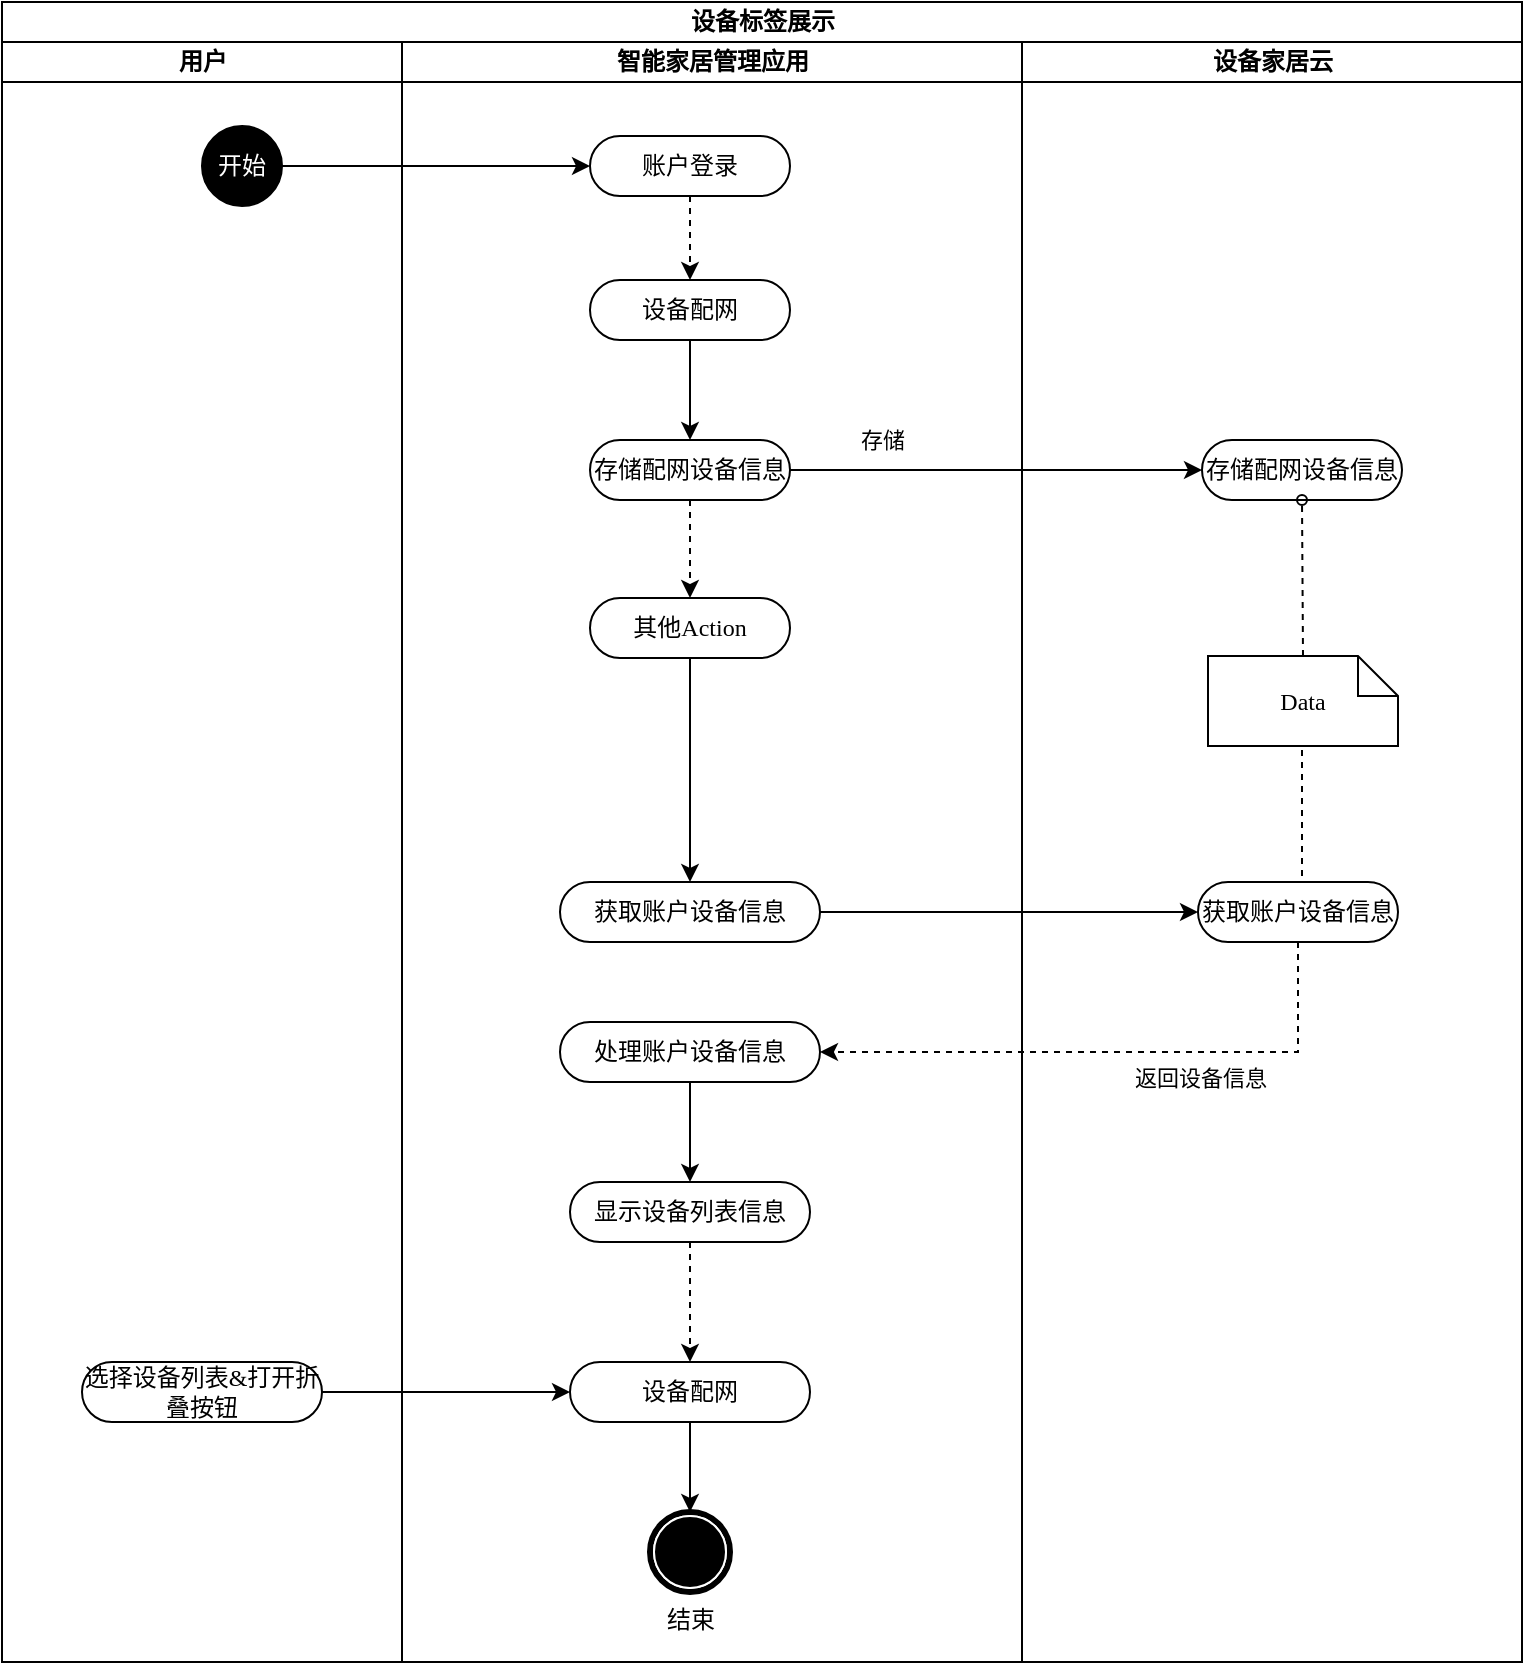 <mxfile version="13.4.2" type="github">
  <diagram name="Page-1" id="e7e014a7-5840-1c2e-5031-d8a46d1fe8dd">
    <mxGraphModel dx="1422" dy="794" grid="1" gridSize="10" guides="1" tooltips="1" connect="1" arrows="1" fold="1" page="1" pageScale="1" pageWidth="1169" pageHeight="826" background="#ffffff" math="0" shadow="0">
      <root>
        <mxCell id="0" />
        <mxCell id="1" parent="0" />
        <mxCell id="0t2InwsNAyhQKaK7oqDX-1" value="设备标签展示" style="swimlane;html=1;childLayout=stackLayout;startSize=20;rounded=0;shadow=0;comic=0;labelBackgroundColor=none;strokeWidth=1;fontFamily=Verdana;fontSize=12;align=center;" vertex="1" parent="1">
          <mxGeometry x="189" y="100" width="760" height="830" as="geometry" />
        </mxCell>
        <mxCell id="0t2InwsNAyhQKaK7oqDX-2" value="用户" style="swimlane;html=1;startSize=20;" vertex="1" parent="0t2InwsNAyhQKaK7oqDX-1">
          <mxGeometry y="20" width="200" height="810" as="geometry" />
        </mxCell>
        <mxCell id="0t2InwsNAyhQKaK7oqDX-3" value="选择设备列表&amp;amp;打开折叠按钮" style="rounded=1;whiteSpace=wrap;html=1;shadow=0;comic=0;labelBackgroundColor=none;strokeWidth=1;fontFamily=Verdana;fontSize=12;align=center;arcSize=50;" vertex="1" parent="0t2InwsNAyhQKaK7oqDX-2">
          <mxGeometry x="40" y="660" width="120" height="30" as="geometry" />
        </mxCell>
        <mxCell id="0t2InwsNAyhQKaK7oqDX-4" value="&lt;font color=&quot;#ffffff&quot;&gt;开始&lt;/font&gt;" style="ellipse;whiteSpace=wrap;html=1;rounded=0;shadow=0;comic=0;labelBackgroundColor=none;strokeWidth=1;fillColor=#000000;fontFamily=Verdana;fontSize=12;align=center;" vertex="1" parent="0t2InwsNAyhQKaK7oqDX-2">
          <mxGeometry x="100" y="42" width="40" height="40" as="geometry" />
        </mxCell>
        <mxCell id="0t2InwsNAyhQKaK7oqDX-5" value="智能家居管理应用" style="swimlane;html=1;startSize=20;" vertex="1" parent="0t2InwsNAyhQKaK7oqDX-1">
          <mxGeometry x="200" y="20" width="310" height="810" as="geometry" />
        </mxCell>
        <mxCell id="0t2InwsNAyhQKaK7oqDX-6" style="edgeStyle=orthogonalEdgeStyle;rounded=0;orthogonalLoop=1;jettySize=auto;html=1;exitX=0.5;exitY=1;exitDx=0;exitDy=0;dashed=1;" edge="1" parent="0t2InwsNAyhQKaK7oqDX-5" source="0t2InwsNAyhQKaK7oqDX-7" target="0t2InwsNAyhQKaK7oqDX-13">
          <mxGeometry relative="1" as="geometry" />
        </mxCell>
        <mxCell id="0t2InwsNAyhQKaK7oqDX-7" value="存储配网设备信息" style="rounded=1;whiteSpace=wrap;html=1;shadow=0;comic=0;labelBackgroundColor=none;strokeWidth=1;fontFamily=Verdana;fontSize=12;align=center;arcSize=50;" vertex="1" parent="0t2InwsNAyhQKaK7oqDX-5">
          <mxGeometry x="94" y="199" width="100" height="30" as="geometry" />
        </mxCell>
        <mxCell id="0t2InwsNAyhQKaK7oqDX-8" style="edgeStyle=orthogonalEdgeStyle;rounded=0;orthogonalLoop=1;jettySize=auto;html=1;exitX=0.5;exitY=1;exitDx=0;exitDy=0;entryX=0.5;entryY=0;entryDx=0;entryDy=0;" edge="1" parent="0t2InwsNAyhQKaK7oqDX-5" source="0t2InwsNAyhQKaK7oqDX-9" target="0t2InwsNAyhQKaK7oqDX-7">
          <mxGeometry relative="1" as="geometry" />
        </mxCell>
        <mxCell id="0t2InwsNAyhQKaK7oqDX-9" value="设备配网" style="rounded=1;whiteSpace=wrap;html=1;shadow=0;comic=0;labelBackgroundColor=none;strokeWidth=1;fontFamily=Verdana;fontSize=12;align=center;arcSize=50;" vertex="1" parent="0t2InwsNAyhQKaK7oqDX-5">
          <mxGeometry x="94" y="119" width="100" height="30" as="geometry" />
        </mxCell>
        <mxCell id="0t2InwsNAyhQKaK7oqDX-10" style="edgeStyle=orthogonalEdgeStyle;rounded=0;orthogonalLoop=1;jettySize=auto;html=1;exitX=0.5;exitY=1;exitDx=0;exitDy=0;entryX=0.5;entryY=0;entryDx=0;entryDy=0;dashed=1;" edge="1" parent="0t2InwsNAyhQKaK7oqDX-5" source="0t2InwsNAyhQKaK7oqDX-11" target="0t2InwsNAyhQKaK7oqDX-9">
          <mxGeometry relative="1" as="geometry" />
        </mxCell>
        <mxCell id="0t2InwsNAyhQKaK7oqDX-11" value="账户登录" style="rounded=1;whiteSpace=wrap;html=1;shadow=0;comic=0;labelBackgroundColor=none;strokeWidth=1;fontFamily=Verdana;fontSize=12;align=center;arcSize=50;" vertex="1" parent="0t2InwsNAyhQKaK7oqDX-5">
          <mxGeometry x="94" y="47" width="100" height="30" as="geometry" />
        </mxCell>
        <mxCell id="0t2InwsNAyhQKaK7oqDX-12" style="edgeStyle=orthogonalEdgeStyle;rounded=0;orthogonalLoop=1;jettySize=auto;html=1;exitX=0.5;exitY=1;exitDx=0;exitDy=0;entryX=0.5;entryY=0;entryDx=0;entryDy=0;" edge="1" parent="0t2InwsNAyhQKaK7oqDX-5" source="0t2InwsNAyhQKaK7oqDX-13" target="0t2InwsNAyhQKaK7oqDX-18">
          <mxGeometry relative="1" as="geometry" />
        </mxCell>
        <mxCell id="0t2InwsNAyhQKaK7oqDX-13" value="其他Action" style="rounded=1;whiteSpace=wrap;html=1;shadow=0;comic=0;labelBackgroundColor=none;strokeWidth=1;fontFamily=Verdana;fontSize=12;align=center;arcSize=50;" vertex="1" parent="0t2InwsNAyhQKaK7oqDX-5">
          <mxGeometry x="94" y="278" width="100" height="30" as="geometry" />
        </mxCell>
        <mxCell id="0t2InwsNAyhQKaK7oqDX-21" style="edgeStyle=orthogonalEdgeStyle;rounded=0;orthogonalLoop=1;jettySize=auto;html=1;exitX=0.5;exitY=1;exitDx=0;exitDy=0;entryX=0.5;entryY=0;entryDx=0;entryDy=0;dashed=1;" edge="1" parent="0t2InwsNAyhQKaK7oqDX-5" source="0t2InwsNAyhQKaK7oqDX-22" target="0t2InwsNAyhQKaK7oqDX-25">
          <mxGeometry relative="1" as="geometry" />
        </mxCell>
        <mxCell id="0t2InwsNAyhQKaK7oqDX-23" value="结束" style="shape=mxgraph.bpmn.shape;html=1;verticalLabelPosition=bottom;labelBackgroundColor=#ffffff;verticalAlign=top;perimeter=ellipsePerimeter;outline=end;symbol=terminate;rounded=0;shadow=0;comic=0;strokeWidth=1;fontFamily=Verdana;fontSize=12;align=center;" vertex="1" parent="0t2InwsNAyhQKaK7oqDX-5">
          <mxGeometry x="124" y="735" width="40" height="40" as="geometry" />
        </mxCell>
        <mxCell id="0t2InwsNAyhQKaK7oqDX-24" style="edgeStyle=orthogonalEdgeStyle;rounded=0;orthogonalLoop=1;jettySize=auto;html=1;exitX=0.5;exitY=1;exitDx=0;exitDy=0;entryX=0.5;entryY=0;entryDx=0;entryDy=0;" edge="1" parent="0t2InwsNAyhQKaK7oqDX-5" source="0t2InwsNAyhQKaK7oqDX-25" target="0t2InwsNAyhQKaK7oqDX-23">
          <mxGeometry relative="1" as="geometry" />
        </mxCell>
        <mxCell id="0t2InwsNAyhQKaK7oqDX-25" value="设备配网" style="rounded=1;whiteSpace=wrap;html=1;shadow=0;comic=0;labelBackgroundColor=none;strokeWidth=1;fontFamily=Verdana;fontSize=12;align=center;arcSize=50;" vertex="1" parent="0t2InwsNAyhQKaK7oqDX-5">
          <mxGeometry x="84" y="660" width="120" height="30" as="geometry" />
        </mxCell>
        <mxCell id="0t2InwsNAyhQKaK7oqDX-18" value="获取账户设备信息" style="rounded=1;whiteSpace=wrap;html=1;shadow=0;comic=0;labelBackgroundColor=none;strokeWidth=1;fontFamily=Verdana;fontSize=12;align=center;arcSize=50;" vertex="1" parent="0t2InwsNAyhQKaK7oqDX-5">
          <mxGeometry x="79" y="420" width="130" height="30" as="geometry" />
        </mxCell>
        <mxCell id="0t2InwsNAyhQKaK7oqDX-46" style="edgeStyle=orthogonalEdgeStyle;rounded=0;orthogonalLoop=1;jettySize=auto;html=1;exitX=0.5;exitY=1;exitDx=0;exitDy=0;entryX=0.5;entryY=0;entryDx=0;entryDy=0;" edge="1" parent="0t2InwsNAyhQKaK7oqDX-5" source="0t2InwsNAyhQKaK7oqDX-44" target="0t2InwsNAyhQKaK7oqDX-22">
          <mxGeometry relative="1" as="geometry" />
        </mxCell>
        <mxCell id="0t2InwsNAyhQKaK7oqDX-44" value="处理账户设备信息" style="rounded=1;whiteSpace=wrap;html=1;shadow=0;comic=0;labelBackgroundColor=none;strokeWidth=1;fontFamily=Verdana;fontSize=12;align=center;arcSize=50;" vertex="1" parent="0t2InwsNAyhQKaK7oqDX-5">
          <mxGeometry x="79" y="490" width="130" height="30" as="geometry" />
        </mxCell>
        <mxCell id="0t2InwsNAyhQKaK7oqDX-22" value="显示设备列表信息" style="rounded=1;whiteSpace=wrap;html=1;shadow=0;comic=0;labelBackgroundColor=none;strokeWidth=1;fontFamily=Verdana;fontSize=12;align=center;arcSize=50;" vertex="1" parent="0t2InwsNAyhQKaK7oqDX-5">
          <mxGeometry x="84" y="570" width="120" height="30" as="geometry" />
        </mxCell>
        <mxCell id="0t2InwsNAyhQKaK7oqDX-29" value="设备家居云" style="swimlane;html=1;startSize=20;" vertex="1" parent="0t2InwsNAyhQKaK7oqDX-1">
          <mxGeometry x="510" y="20" width="250" height="810" as="geometry" />
        </mxCell>
        <mxCell id="0t2InwsNAyhQKaK7oqDX-31" style="edgeStyle=none;rounded=0;html=1;dashed=1;labelBackgroundColor=none;startArrow=none;startFill=0;startSize=5;endArrow=oval;endFill=0;endSize=5;jettySize=auto;orthogonalLoop=1;strokeWidth=1;fontFamily=Verdana;fontSize=12;exitX=0.5;exitY=1;exitDx=0;exitDy=0;exitPerimeter=0;" edge="1" parent="0t2InwsNAyhQKaK7oqDX-29" source="0t2InwsNAyhQKaK7oqDX-33">
          <mxGeometry relative="1" as="geometry">
            <mxPoint x="140" y="525" as="sourcePoint" />
            <mxPoint x="140" y="440" as="targetPoint" />
            <Array as="points">
              <mxPoint x="140" y="347" />
            </Array>
          </mxGeometry>
        </mxCell>
        <mxCell id="0t2InwsNAyhQKaK7oqDX-32" value="存储配网设备信息" style="rounded=1;whiteSpace=wrap;html=1;shadow=0;comic=0;labelBackgroundColor=none;strokeWidth=1;fontFamily=Verdana;fontSize=12;align=center;arcSize=50;" vertex="1" parent="0t2InwsNAyhQKaK7oqDX-29">
          <mxGeometry x="90" y="199" width="100" height="30" as="geometry" />
        </mxCell>
        <mxCell id="0t2InwsNAyhQKaK7oqDX-33" value="Data" style="shape=note;whiteSpace=wrap;html=1;rounded=0;shadow=0;comic=0;labelBackgroundColor=none;strokeWidth=1;fontFamily=Verdana;fontSize=12;align=center;size=20;" vertex="1" parent="0t2InwsNAyhQKaK7oqDX-29">
          <mxGeometry x="93" y="307" width="95" height="45" as="geometry" />
        </mxCell>
        <mxCell id="0t2InwsNAyhQKaK7oqDX-34" style="edgeStyle=none;rounded=0;html=1;dashed=1;labelBackgroundColor=none;startArrow=none;startFill=0;startSize=5;endArrow=oval;endFill=0;endSize=5;jettySize=auto;orthogonalLoop=1;strokeWidth=1;fontFamily=Verdana;fontSize=12;exitX=0.5;exitY=0;exitDx=0;exitDy=0;exitPerimeter=0;" edge="1" parent="0t2InwsNAyhQKaK7oqDX-29" source="0t2InwsNAyhQKaK7oqDX-33">
          <mxGeometry relative="1" as="geometry">
            <mxPoint x="171.0" y="204" as="sourcePoint" />
            <mxPoint x="140.0" y="229" as="targetPoint" />
          </mxGeometry>
        </mxCell>
        <mxCell id="0t2InwsNAyhQKaK7oqDX-30" value="获取账户设备信息" style="rounded=1;whiteSpace=wrap;html=1;shadow=0;comic=0;labelBackgroundColor=none;strokeWidth=1;fontFamily=Verdana;fontSize=12;align=center;arcSize=50;" vertex="1" parent="0t2InwsNAyhQKaK7oqDX-29">
          <mxGeometry x="88" y="420" width="100" height="30" as="geometry" />
        </mxCell>
        <mxCell id="0t2InwsNAyhQKaK7oqDX-35" style="edgeStyle=orthogonalEdgeStyle;rounded=0;orthogonalLoop=1;jettySize=auto;html=1;exitX=1;exitY=0.5;exitDx=0;exitDy=0;entryX=0;entryY=0.5;entryDx=0;entryDy=0;" edge="1" parent="0t2InwsNAyhQKaK7oqDX-1" source="0t2InwsNAyhQKaK7oqDX-7" target="0t2InwsNAyhQKaK7oqDX-32">
          <mxGeometry relative="1" as="geometry" />
        </mxCell>
        <mxCell id="0t2InwsNAyhQKaK7oqDX-36" value="存储" style="edgeLabel;html=1;align=center;verticalAlign=middle;resizable=0;points=[];" vertex="1" connectable="0" parent="0t2InwsNAyhQKaK7oqDX-35">
          <mxGeometry x="-0.233" y="2" relative="1" as="geometry">
            <mxPoint x="-33" y="-13" as="offset" />
          </mxGeometry>
        </mxCell>
        <mxCell id="0t2InwsNAyhQKaK7oqDX-37" style="edgeStyle=orthogonalEdgeStyle;rounded=0;orthogonalLoop=1;jettySize=auto;html=1;exitX=1;exitY=0.5;exitDx=0;exitDy=0;entryX=0;entryY=0.5;entryDx=0;entryDy=0;" edge="1" parent="0t2InwsNAyhQKaK7oqDX-1" source="0t2InwsNAyhQKaK7oqDX-4" target="0t2InwsNAyhQKaK7oqDX-11">
          <mxGeometry relative="1" as="geometry" />
        </mxCell>
        <mxCell id="0t2InwsNAyhQKaK7oqDX-39" style="edgeStyle=orthogonalEdgeStyle;rounded=0;orthogonalLoop=1;jettySize=auto;html=1;exitX=0.5;exitY=1;exitDx=0;exitDy=0;entryX=1;entryY=0.5;entryDx=0;entryDy=0;dashed=1;" edge="1" parent="0t2InwsNAyhQKaK7oqDX-1" source="0t2InwsNAyhQKaK7oqDX-30" target="0t2InwsNAyhQKaK7oqDX-44">
          <mxGeometry relative="1" as="geometry">
            <mxPoint x="380.75" y="557" as="targetPoint" />
          </mxGeometry>
        </mxCell>
        <mxCell id="0t2InwsNAyhQKaK7oqDX-40" value="返回设备信息" style="edgeLabel;html=1;align=center;verticalAlign=middle;resizable=0;points=[];" vertex="1" connectable="0" parent="0t2InwsNAyhQKaK7oqDX-39">
          <mxGeometry x="-0.293" y="-1" relative="1" as="geometry">
            <mxPoint y="13.5" as="offset" />
          </mxGeometry>
        </mxCell>
        <mxCell id="0t2InwsNAyhQKaK7oqDX-41" style="edgeStyle=orthogonalEdgeStyle;rounded=0;orthogonalLoop=1;jettySize=auto;html=1;exitX=1;exitY=0.5;exitDx=0;exitDy=0;entryX=0;entryY=0.5;entryDx=0;entryDy=0;" edge="1" parent="0t2InwsNAyhQKaK7oqDX-1" source="0t2InwsNAyhQKaK7oqDX-3" target="0t2InwsNAyhQKaK7oqDX-25">
          <mxGeometry relative="1" as="geometry" />
        </mxCell>
        <mxCell id="0t2InwsNAyhQKaK7oqDX-43" style="edgeStyle=orthogonalEdgeStyle;rounded=0;orthogonalLoop=1;jettySize=auto;html=1;exitX=1;exitY=0.5;exitDx=0;exitDy=0;entryX=0;entryY=0.5;entryDx=0;entryDy=0;" edge="1" parent="0t2InwsNAyhQKaK7oqDX-1" source="0t2InwsNAyhQKaK7oqDX-18" target="0t2InwsNAyhQKaK7oqDX-30">
          <mxGeometry relative="1" as="geometry" />
        </mxCell>
      </root>
    </mxGraphModel>
  </diagram>
</mxfile>
